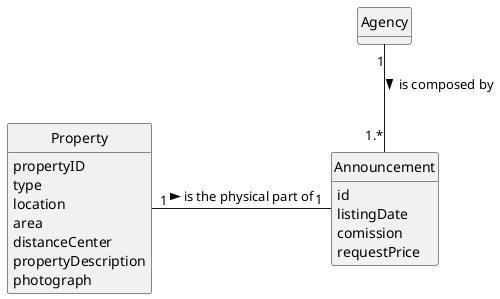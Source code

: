 @startuml
skinparam monochrome true
skinparam packageStyle rectangle
skinparam shadowing false


skinparam classAttributeIconSize 0

hide circle
hide methods



class "Agency" as stores{


}





class Announcement{
id
listingDate
comission
requestPrice
}


class Property{
propertyID
type
location
area
distanceCenter
propertyDescription
photograph
}




stores "1" -- "1.*" Announcement : is composed by >

Property "1" -right- "1" Announcement: is the physical part of >







@enduml